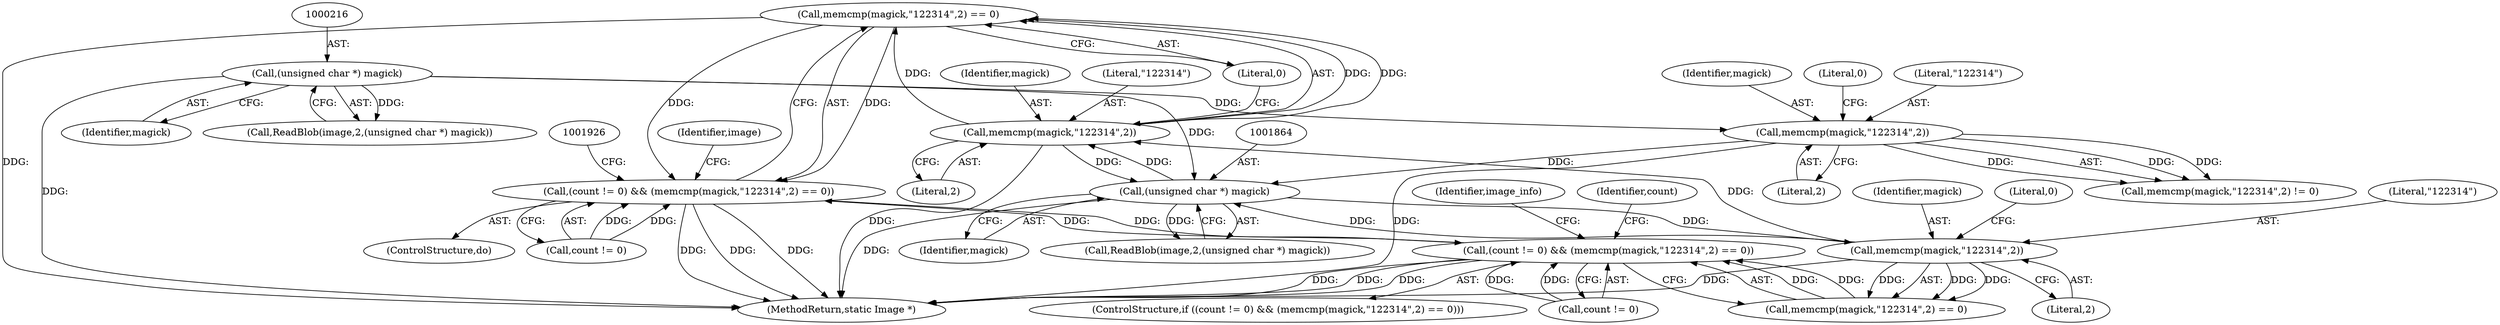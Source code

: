 digraph "0_ImageMagick_3e9165285eda6e1bb71172031d3048b51bb443a4@API" {
"1001919" [label="(Call,memcmp(magick,\"\122\314\",2) == 0)"];
"1001920" [label="(Call,memcmp(magick,\"\122\314\",2))"];
"1001863" [label="(Call,(unsigned char *) magick)"];
"1000224" [label="(Call,memcmp(magick,\"\122\314\",2))"];
"1000215" [label="(Call,(unsigned char *) magick)"];
"1001872" [label="(Call,memcmp(magick,\"\122\314\",2))"];
"1001915" [label="(Call,(count != 0) && (memcmp(magick,\"\122\314\",2) == 0))"];
"1001867" [label="(Call,(count != 0) && (memcmp(magick,\"\122\314\",2) == 0))"];
"1000232" [label="(ControlStructure,do)"];
"1001874" [label="(Literal,\"\122\314\")"];
"1001867" [label="(Call,(count != 0) && (memcmp(magick,\"\122\314\",2) == 0))"];
"1001921" [label="(Identifier,magick)"];
"1000217" [label="(Identifier,magick)"];
"1000224" [label="(Call,memcmp(magick,\"\122\314\",2))"];
"1000227" [label="(Literal,2)"];
"1000228" [label="(Literal,0)"];
"1000226" [label="(Literal,\"\122\314\")"];
"1001873" [label="(Identifier,magick)"];
"1001860" [label="(Call,ReadBlob(image,2,(unsigned char *) magick))"];
"1001868" [label="(Call,count != 0)"];
"1001879" [label="(Identifier,image_info)"];
"1001919" [label="(Call,memcmp(magick,\"\122\314\",2) == 0)"];
"1001872" [label="(Call,memcmp(magick,\"\122\314\",2))"];
"1000215" [label="(Call,(unsigned char *) magick)"];
"1001916" [label="(Call,count != 0)"];
"1000212" [label="(Call,ReadBlob(image,2,(unsigned char *) magick))"];
"1000225" [label="(Identifier,magick)"];
"1001923" [label="(Literal,2)"];
"1001915" [label="(Call,(count != 0) && (memcmp(magick,\"\122\314\",2) == 0))"];
"1001871" [label="(Call,memcmp(magick,\"\122\314\",2) == 0)"];
"1001922" [label="(Literal,\"\122\314\")"];
"1001920" [label="(Call,memcmp(magick,\"\122\314\",2))"];
"1000237" [label="(Identifier,image)"];
"1001932" [label="(MethodReturn,static Image *)"];
"1001863" [label="(Call,(unsigned char *) magick)"];
"1001865" [label="(Identifier,magick)"];
"1001924" [label="(Literal,0)"];
"1001917" [label="(Identifier,count)"];
"1000223" [label="(Call,memcmp(magick,\"\122\314\",2) != 0)"];
"1001875" [label="(Literal,2)"];
"1001876" [label="(Literal,0)"];
"1001866" [label="(ControlStructure,if ((count != 0) && (memcmp(magick,\"\122\314\",2) == 0)))"];
"1001919" -> "1001915"  [label="AST: "];
"1001919" -> "1001924"  [label="CFG: "];
"1001920" -> "1001919"  [label="AST: "];
"1001924" -> "1001919"  [label="AST: "];
"1001915" -> "1001919"  [label="CFG: "];
"1001919" -> "1001932"  [label="DDG: "];
"1001919" -> "1001915"  [label="DDG: "];
"1001919" -> "1001915"  [label="DDG: "];
"1001920" -> "1001919"  [label="DDG: "];
"1001920" -> "1001919"  [label="DDG: "];
"1001920" -> "1001919"  [label="DDG: "];
"1001920" -> "1001923"  [label="CFG: "];
"1001921" -> "1001920"  [label="AST: "];
"1001922" -> "1001920"  [label="AST: "];
"1001923" -> "1001920"  [label="AST: "];
"1001924" -> "1001920"  [label="CFG: "];
"1001920" -> "1001932"  [label="DDG: "];
"1001920" -> "1001863"  [label="DDG: "];
"1001863" -> "1001920"  [label="DDG: "];
"1001872" -> "1001920"  [label="DDG: "];
"1001863" -> "1001860"  [label="AST: "];
"1001863" -> "1001865"  [label="CFG: "];
"1001864" -> "1001863"  [label="AST: "];
"1001865" -> "1001863"  [label="AST: "];
"1001860" -> "1001863"  [label="CFG: "];
"1001863" -> "1001932"  [label="DDG: "];
"1001863" -> "1001860"  [label="DDG: "];
"1000224" -> "1001863"  [label="DDG: "];
"1000215" -> "1001863"  [label="DDG: "];
"1001872" -> "1001863"  [label="DDG: "];
"1001863" -> "1001872"  [label="DDG: "];
"1000224" -> "1000223"  [label="AST: "];
"1000224" -> "1000227"  [label="CFG: "];
"1000225" -> "1000224"  [label="AST: "];
"1000226" -> "1000224"  [label="AST: "];
"1000227" -> "1000224"  [label="AST: "];
"1000228" -> "1000224"  [label="CFG: "];
"1000224" -> "1001932"  [label="DDG: "];
"1000224" -> "1000223"  [label="DDG: "];
"1000224" -> "1000223"  [label="DDG: "];
"1000224" -> "1000223"  [label="DDG: "];
"1000215" -> "1000224"  [label="DDG: "];
"1000215" -> "1000212"  [label="AST: "];
"1000215" -> "1000217"  [label="CFG: "];
"1000216" -> "1000215"  [label="AST: "];
"1000217" -> "1000215"  [label="AST: "];
"1000212" -> "1000215"  [label="CFG: "];
"1000215" -> "1001932"  [label="DDG: "];
"1000215" -> "1000212"  [label="DDG: "];
"1001872" -> "1001871"  [label="AST: "];
"1001872" -> "1001875"  [label="CFG: "];
"1001873" -> "1001872"  [label="AST: "];
"1001874" -> "1001872"  [label="AST: "];
"1001875" -> "1001872"  [label="AST: "];
"1001876" -> "1001872"  [label="CFG: "];
"1001872" -> "1001932"  [label="DDG: "];
"1001872" -> "1001871"  [label="DDG: "];
"1001872" -> "1001871"  [label="DDG: "];
"1001872" -> "1001871"  [label="DDG: "];
"1001915" -> "1000232"  [label="AST: "];
"1001915" -> "1001916"  [label="CFG: "];
"1001916" -> "1001915"  [label="AST: "];
"1000237" -> "1001915"  [label="CFG: "];
"1001926" -> "1001915"  [label="CFG: "];
"1001915" -> "1001932"  [label="DDG: "];
"1001915" -> "1001932"  [label="DDG: "];
"1001915" -> "1001932"  [label="DDG: "];
"1001915" -> "1001867"  [label="DDG: "];
"1001916" -> "1001915"  [label="DDG: "];
"1001916" -> "1001915"  [label="DDG: "];
"1001867" -> "1001915"  [label="DDG: "];
"1001867" -> "1001866"  [label="AST: "];
"1001867" -> "1001868"  [label="CFG: "];
"1001867" -> "1001871"  [label="CFG: "];
"1001868" -> "1001867"  [label="AST: "];
"1001871" -> "1001867"  [label="AST: "];
"1001917" -> "1001867"  [label="CFG: "];
"1001879" -> "1001867"  [label="CFG: "];
"1001867" -> "1001932"  [label="DDG: "];
"1001867" -> "1001932"  [label="DDG: "];
"1001867" -> "1001932"  [label="DDG: "];
"1001868" -> "1001867"  [label="DDG: "];
"1001868" -> "1001867"  [label="DDG: "];
"1001871" -> "1001867"  [label="DDG: "];
"1001871" -> "1001867"  [label="DDG: "];
}
